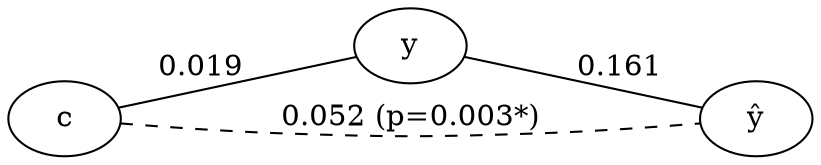 graph {
	rankdir=LR
	c [label=c]
	y [label=y]
	yhat [label=<y&#770;>]
	c -- yhat [label="0.052 (p=0.003*)" style=dashed]
	c -- y [label=0.019]
	y -- yhat [label=0.161]
}
